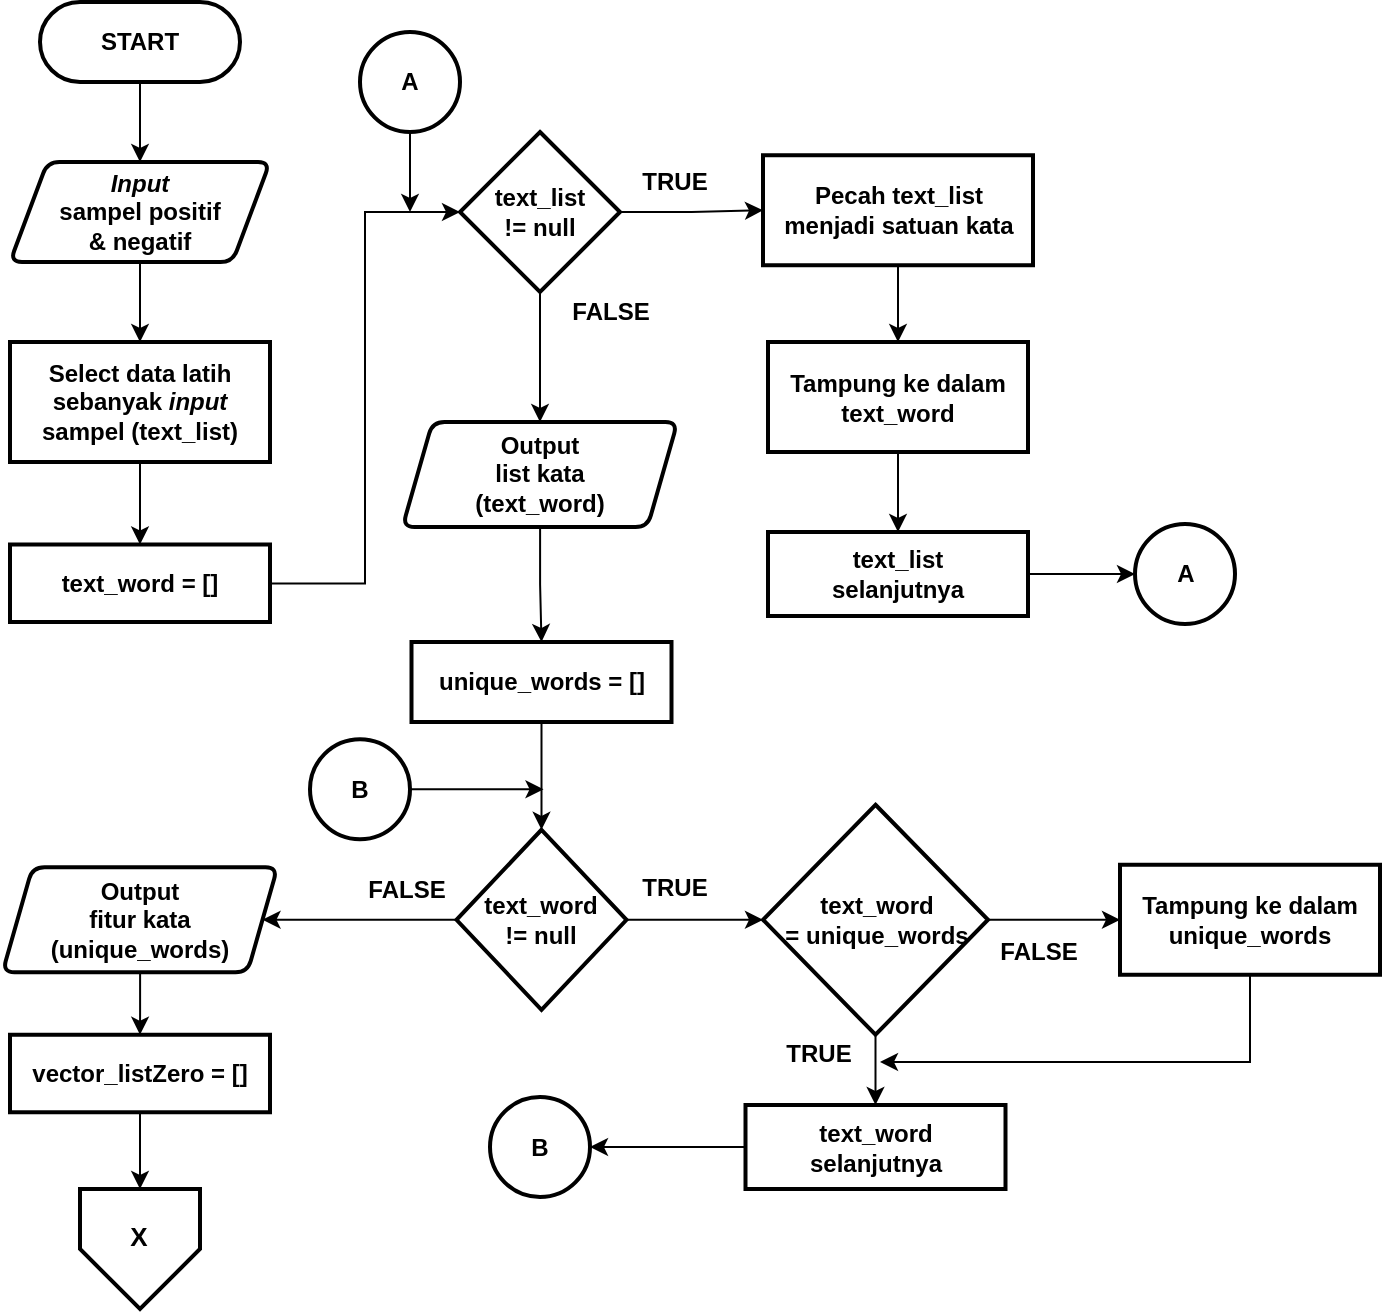 <mxfile version="14.2.9" type="device"><diagram id="SyEaiB4k9rFEV8aCKWMm" name="Page-1"><mxGraphModel dx="1021" dy="500" grid="1" gridSize="10" guides="1" tooltips="1" connect="1" arrows="1" fold="1" page="1" pageScale="1" pageWidth="827" pageHeight="1169" math="0" shadow="0"><root><mxCell id="0"/><mxCell id="1" parent="0"/><mxCell id="Gv0CcBgWCxHA8u8fT9qb-3" style="edgeStyle=orthogonalEdgeStyle;rounded=0;orthogonalLoop=1;jettySize=auto;html=1;entryX=0.5;entryY=0;entryDx=0;entryDy=0;" parent="1" source="Gv0CcBgWCxHA8u8fT9qb-1" target="Gv0CcBgWCxHA8u8fT9qb-2" edge="1"><mxGeometry relative="1" as="geometry"/></mxCell><mxCell id="Gv0CcBgWCxHA8u8fT9qb-1" value="START" style="rounded=1;whiteSpace=wrap;html=1;absoluteArcSize=1;arcSize=41;strokeWidth=2;fontStyle=1" parent="1" vertex="1"><mxGeometry x="70" y="40" width="100" height="40" as="geometry"/></mxCell><mxCell id="Gv0CcBgWCxHA8u8fT9qb-36" style="edgeStyle=orthogonalEdgeStyle;rounded=0;orthogonalLoop=1;jettySize=auto;html=1;entryX=0.5;entryY=0;entryDx=0;entryDy=0;" parent="1" source="Gv0CcBgWCxHA8u8fT9qb-2" target="Gv0CcBgWCxHA8u8fT9qb-4" edge="1"><mxGeometry relative="1" as="geometry"/></mxCell><mxCell id="Gv0CcBgWCxHA8u8fT9qb-2" value="&lt;b&gt;&lt;i&gt;Input&lt;br&gt;&lt;/i&gt;sampel positif &lt;br&gt;&amp;amp; negatif&lt;/b&gt;" style="shape=parallelogram;html=1;strokeWidth=2;perimeter=parallelogramPerimeter;whiteSpace=wrap;rounded=1;arcSize=12;size=0.144;" parent="1" vertex="1"><mxGeometry x="55" y="120" width="130" height="50" as="geometry"/></mxCell><mxCell id="Gv0CcBgWCxHA8u8fT9qb-73" style="edgeStyle=orthogonalEdgeStyle;rounded=0;orthogonalLoop=1;jettySize=auto;html=1;entryX=0.5;entryY=0;entryDx=0;entryDy=0;" parent="1" source="Gv0CcBgWCxHA8u8fT9qb-4" target="Gv0CcBgWCxHA8u8fT9qb-72" edge="1"><mxGeometry relative="1" as="geometry"/></mxCell><mxCell id="Gv0CcBgWCxHA8u8fT9qb-4" value="&lt;b&gt;Select data latih sebanyak&amp;nbsp;&lt;i&gt;input &lt;/i&gt;sampel (text_list)&lt;/b&gt;" style="rounded=1;whiteSpace=wrap;html=1;absoluteArcSize=1;arcSize=0;strokeWidth=2;" parent="1" vertex="1"><mxGeometry x="55" y="210" width="130" height="60" as="geometry"/></mxCell><mxCell id="Gv0CcBgWCxHA8u8fT9qb-83" style="edgeStyle=orthogonalEdgeStyle;rounded=0;orthogonalLoop=1;jettySize=auto;html=1;entryX=0.5;entryY=0;entryDx=0;entryDy=0;" parent="1" source="Gv0CcBgWCxHA8u8fT9qb-6" target="Gv0CcBgWCxHA8u8fT9qb-80" edge="1"><mxGeometry relative="1" as="geometry"/></mxCell><mxCell id="Gv0CcBgWCxHA8u8fT9qb-6" value="&lt;b&gt;Pecah&amp;nbsp;&lt;/b&gt;&lt;b&gt;text_list&lt;br&gt;&lt;/b&gt;&lt;b&gt;menjadi satuan kata&lt;br&gt;&lt;/b&gt;" style="rounded=1;whiteSpace=wrap;html=1;absoluteArcSize=1;arcSize=0;strokeWidth=2;" parent="1" vertex="1"><mxGeometry x="431.5" y="116.62" width="135" height="55" as="geometry"/></mxCell><mxCell id="Gv0CcBgWCxHA8u8fT9qb-44" style="edgeStyle=orthogonalEdgeStyle;rounded=0;orthogonalLoop=1;jettySize=auto;html=1;entryX=0;entryY=0.5;entryDx=0;entryDy=0;entryPerimeter=0;" parent="1" source="Gv0CcBgWCxHA8u8fT9qb-10" target="Gv0CcBgWCxHA8u8fT9qb-14" edge="1"><mxGeometry relative="1" as="geometry"/></mxCell><mxCell id="Gv0CcBgWCxHA8u8fT9qb-99" style="edgeStyle=orthogonalEdgeStyle;rounded=0;orthogonalLoop=1;jettySize=auto;html=1;entryX=1;entryY=0.5;entryDx=0;entryDy=0;" parent="1" source="Gv0CcBgWCxHA8u8fT9qb-10" target="Gv0CcBgWCxHA8u8fT9qb-52" edge="1"><mxGeometry relative="1" as="geometry"/></mxCell><mxCell id="Gv0CcBgWCxHA8u8fT9qb-10" value="text_word&lt;br&gt;!= null" style="strokeWidth=2;html=1;shape=mxgraph.flowchart.decision;whiteSpace=wrap;fontStyle=1" parent="1" vertex="1"><mxGeometry x="278.25" y="453.88" width="85" height="90" as="geometry"/></mxCell><mxCell id="Gv0CcBgWCxHA8u8fT9qb-105" style="edgeStyle=orthogonalEdgeStyle;rounded=0;orthogonalLoop=1;jettySize=auto;html=1;" parent="1" source="Gv0CcBgWCxHA8u8fT9qb-12" edge="1"><mxGeometry relative="1" as="geometry"><mxPoint x="490" y="570" as="targetPoint"/><Array as="points"><mxPoint x="675" y="570"/></Array></mxGeometry></mxCell><mxCell id="Gv0CcBgWCxHA8u8fT9qb-12" value="&lt;b&gt;Tampung ke dalam unique_words&lt;br&gt;&lt;/b&gt;" style="rounded=1;whiteSpace=wrap;html=1;absoluteArcSize=1;arcSize=0;strokeWidth=2;" parent="1" vertex="1"><mxGeometry x="610" y="471.38" width="130" height="55" as="geometry"/></mxCell><mxCell id="Gv0CcBgWCxHA8u8fT9qb-103" style="edgeStyle=orthogonalEdgeStyle;rounded=0;orthogonalLoop=1;jettySize=auto;html=1;entryX=0.5;entryY=0;entryDx=0;entryDy=0;" parent="1" source="Gv0CcBgWCxHA8u8fT9qb-14" target="Gv0CcBgWCxHA8u8fT9qb-28" edge="1"><mxGeometry relative="1" as="geometry"/></mxCell><mxCell id="Gv0CcBgWCxHA8u8fT9qb-104" style="edgeStyle=orthogonalEdgeStyle;rounded=0;orthogonalLoop=1;jettySize=auto;html=1;entryX=0;entryY=0.5;entryDx=0;entryDy=0;" parent="1" source="Gv0CcBgWCxHA8u8fT9qb-14" target="Gv0CcBgWCxHA8u8fT9qb-12" edge="1"><mxGeometry relative="1" as="geometry"/></mxCell><mxCell id="Gv0CcBgWCxHA8u8fT9qb-14" value="text_word &lt;br&gt;= unique_words" style="strokeWidth=2;html=1;shape=mxgraph.flowchart.decision;whiteSpace=wrap;fontStyle=1" parent="1" vertex="1"><mxGeometry x="431.5" y="441.38" width="112.5" height="115" as="geometry"/></mxCell><mxCell id="Gv0CcBgWCxHA8u8fT9qb-18" style="edgeStyle=orthogonalEdgeStyle;rounded=0;orthogonalLoop=1;jettySize=auto;html=1;entryX=0.5;entryY=0;entryDx=0;entryDy=0;entryPerimeter=0;" parent="1" source="Gv0CcBgWCxHA8u8fT9qb-15" target="Gv0CcBgWCxHA8u8fT9qb-10" edge="1"><mxGeometry relative="1" as="geometry"/></mxCell><mxCell id="Gv0CcBgWCxHA8u8fT9qb-15" value="&lt;b&gt;unique_words = []&lt;br&gt;&lt;/b&gt;" style="rounded=1;whiteSpace=wrap;html=1;absoluteArcSize=1;arcSize=0;strokeWidth=2;" parent="1" vertex="1"><mxGeometry x="255.75" y="360" width="130" height="40" as="geometry"/></mxCell><mxCell id="Gv0CcBgWCxHA8u8fT9qb-21" value="B" style="strokeWidth=2;html=1;shape=mxgraph.flowchart.start_2;whiteSpace=wrap;fontStyle=1" parent="1" vertex="1"><mxGeometry x="295" y="587.5" width="50" height="50" as="geometry"/></mxCell><mxCell id="Gv0CcBgWCxHA8u8fT9qb-24" value="TRUE" style="text;html=1;align=center;verticalAlign=middle;resizable=0;points=[];autosize=1;fontStyle=1" parent="1" vertex="1"><mxGeometry x="362.25" y="472.63" width="50" height="20" as="geometry"/></mxCell><mxCell id="Gv0CcBgWCxHA8u8fT9qb-50" style="edgeStyle=orthogonalEdgeStyle;rounded=0;orthogonalLoop=1;jettySize=auto;html=1;" parent="1" source="Gv0CcBgWCxHA8u8fT9qb-28" target="Gv0CcBgWCxHA8u8fT9qb-21" edge="1"><mxGeometry relative="1" as="geometry"><mxPoint x="365.75" y="723.63" as="targetPoint"/></mxGeometry></mxCell><mxCell id="Gv0CcBgWCxHA8u8fT9qb-28" value="&lt;b&gt;text_word&lt;br&gt;selanjutnya&lt;br&gt;&lt;/b&gt;" style="rounded=1;whiteSpace=wrap;html=1;absoluteArcSize=1;arcSize=0;strokeWidth=2;" parent="1" vertex="1"><mxGeometry x="422.75" y="591.5" width="130" height="42" as="geometry"/></mxCell><mxCell id="Gv0CcBgWCxHA8u8fT9qb-42" style="edgeStyle=orthogonalEdgeStyle;rounded=0;orthogonalLoop=1;jettySize=auto;html=1;" parent="1" source="Gv0CcBgWCxHA8u8fT9qb-31" edge="1"><mxGeometry relative="1" as="geometry"><mxPoint x="321.75" y="433.63" as="targetPoint"/></mxGeometry></mxCell><mxCell id="Gv0CcBgWCxHA8u8fT9qb-31" value="B" style="strokeWidth=2;html=1;shape=mxgraph.flowchart.start_2;whiteSpace=wrap;fontStyle=1" parent="1" vertex="1"><mxGeometry x="205" y="408.63" width="50" height="50" as="geometry"/></mxCell><mxCell id="Gv0CcBgWCxHA8u8fT9qb-45" value="TRUE" style="text;html=1;align=center;verticalAlign=middle;resizable=0;points=[];autosize=1;fontStyle=1" parent="1" vertex="1"><mxGeometry x="434" y="556.38" width="50" height="20" as="geometry"/></mxCell><mxCell id="Gv0CcBgWCxHA8u8fT9qb-49" value="FALSE" style="text;html=1;align=center;verticalAlign=middle;resizable=0;points=[];autosize=1;fontStyle=1" parent="1" vertex="1"><mxGeometry x="544" y="505.13" width="50" height="20" as="geometry"/></mxCell><mxCell id="Gv0CcBgWCxHA8u8fT9qb-109" style="edgeStyle=orthogonalEdgeStyle;rounded=0;orthogonalLoop=1;jettySize=auto;html=1;entryX=0.5;entryY=0;entryDx=0;entryDy=0;" parent="1" source="Gv0CcBgWCxHA8u8fT9qb-52" target="Gv0CcBgWCxHA8u8fT9qb-107" edge="1"><mxGeometry relative="1" as="geometry"/></mxCell><mxCell id="Gv0CcBgWCxHA8u8fT9qb-52" value="Output&lt;br&gt;fitur kata (&lt;span&gt;unique_words&lt;/span&gt;)" style="shape=parallelogram;html=1;strokeWidth=2;perimeter=parallelogramPerimeter;whiteSpace=wrap;rounded=1;arcSize=12;size=0.109;fontStyle=1" parent="1" vertex="1"><mxGeometry x="51.25" y="472.63" width="137.5" height="52.5" as="geometry"/></mxCell><mxCell id="Gv0CcBgWCxHA8u8fT9qb-53" value="FALSE" style="text;html=1;align=center;verticalAlign=middle;resizable=0;points=[];autosize=1;fontStyle=1" parent="1" vertex="1"><mxGeometry x="228.25" y="473.63" width="50" height="20" as="geometry"/></mxCell><mxCell id="Gv0CcBgWCxHA8u8fT9qb-82" style="edgeStyle=orthogonalEdgeStyle;rounded=0;orthogonalLoop=1;jettySize=auto;html=1;entryX=0;entryY=0.5;entryDx=0;entryDy=0;" parent="1" source="Gv0CcBgWCxHA8u8fT9qb-70" target="Gv0CcBgWCxHA8u8fT9qb-6" edge="1"><mxGeometry relative="1" as="geometry"/></mxCell><mxCell id="Gv0CcBgWCxHA8u8fT9qb-95" style="edgeStyle=orthogonalEdgeStyle;rounded=0;orthogonalLoop=1;jettySize=auto;html=1;entryX=0.5;entryY=0;entryDx=0;entryDy=0;" parent="1" source="Gv0CcBgWCxHA8u8fT9qb-70" target="Gv0CcBgWCxHA8u8fT9qb-94" edge="1"><mxGeometry relative="1" as="geometry"/></mxCell><mxCell id="Gv0CcBgWCxHA8u8fT9qb-70" value="text_list &lt;br&gt;!= null" style="strokeWidth=2;html=1;shape=mxgraph.flowchart.decision;whiteSpace=wrap;fontStyle=1" parent="1" vertex="1"><mxGeometry x="280" y="105" width="80" height="80" as="geometry"/></mxCell><mxCell id="Gv0CcBgWCxHA8u8fT9qb-78" style="edgeStyle=orthogonalEdgeStyle;rounded=0;orthogonalLoop=1;jettySize=auto;html=1;entryX=0;entryY=0.5;entryDx=0;entryDy=0;entryPerimeter=0;" parent="1" source="Gv0CcBgWCxHA8u8fT9qb-72" target="Gv0CcBgWCxHA8u8fT9qb-70" edge="1"><mxGeometry relative="1" as="geometry"/></mxCell><mxCell id="Gv0CcBgWCxHA8u8fT9qb-72" value="&lt;b&gt;text_word = []&lt;/b&gt;" style="rounded=1;whiteSpace=wrap;html=1;absoluteArcSize=1;arcSize=0;strokeWidth=2;" parent="1" vertex="1"><mxGeometry x="55" y="311.25" width="130" height="38.75" as="geometry"/></mxCell><mxCell id="Gv0CcBgWCxHA8u8fT9qb-86" style="edgeStyle=orthogonalEdgeStyle;rounded=0;orthogonalLoop=1;jettySize=auto;html=1;" parent="1" source="Gv0CcBgWCxHA8u8fT9qb-80" target="Gv0CcBgWCxHA8u8fT9qb-85" edge="1"><mxGeometry relative="1" as="geometry"/></mxCell><mxCell id="Gv0CcBgWCxHA8u8fT9qb-80" value="&lt;b&gt;Tampung ke dalam text_word&lt;br&gt;&lt;/b&gt;" style="rounded=1;whiteSpace=wrap;html=1;absoluteArcSize=1;arcSize=0;strokeWidth=2;" parent="1" vertex="1"><mxGeometry x="434" y="210" width="130" height="55" as="geometry"/></mxCell><mxCell id="Gv0CcBgWCxHA8u8fT9qb-88" style="edgeStyle=orthogonalEdgeStyle;rounded=0;orthogonalLoop=1;jettySize=auto;html=1;entryX=0;entryY=0.5;entryDx=0;entryDy=0;entryPerimeter=0;" parent="1" source="Gv0CcBgWCxHA8u8fT9qb-85" target="Gv0CcBgWCxHA8u8fT9qb-87" edge="1"><mxGeometry relative="1" as="geometry"/></mxCell><mxCell id="Gv0CcBgWCxHA8u8fT9qb-85" value="&lt;b&gt;text_list&lt;/b&gt;&lt;b&gt;&lt;br&gt;selanjutnya&lt;br&gt;&lt;/b&gt;" style="rounded=1;whiteSpace=wrap;html=1;absoluteArcSize=1;arcSize=0;strokeWidth=2;" parent="1" vertex="1"><mxGeometry x="434" y="305" width="130" height="42" as="geometry"/></mxCell><mxCell id="Gv0CcBgWCxHA8u8fT9qb-87" value="A" style="strokeWidth=2;html=1;shape=mxgraph.flowchart.start_2;whiteSpace=wrap;fontStyle=1" parent="1" vertex="1"><mxGeometry x="617.5" y="301" width="50" height="50" as="geometry"/></mxCell><mxCell id="Gv0CcBgWCxHA8u8fT9qb-90" style="edgeStyle=orthogonalEdgeStyle;rounded=0;orthogonalLoop=1;jettySize=auto;html=1;" parent="1" source="Gv0CcBgWCxHA8u8fT9qb-89" edge="1"><mxGeometry relative="1" as="geometry"><mxPoint x="255.0" y="145" as="targetPoint"/></mxGeometry></mxCell><mxCell id="Gv0CcBgWCxHA8u8fT9qb-89" value="A" style="strokeWidth=2;html=1;shape=mxgraph.flowchart.start_2;whiteSpace=wrap;fontStyle=1" parent="1" vertex="1"><mxGeometry x="230" y="55" width="50" height="50" as="geometry"/></mxCell><mxCell id="Gv0CcBgWCxHA8u8fT9qb-93" value="TRUE" style="text;html=1;align=center;verticalAlign=middle;resizable=0;points=[];autosize=1;fontStyle=1" parent="1" vertex="1"><mxGeometry x="362" y="120" width="50" height="20" as="geometry"/></mxCell><mxCell id="Gv0CcBgWCxHA8u8fT9qb-98" style="edgeStyle=orthogonalEdgeStyle;rounded=0;orthogonalLoop=1;jettySize=auto;html=1;entryX=0.5;entryY=0;entryDx=0;entryDy=0;" parent="1" source="Gv0CcBgWCxHA8u8fT9qb-94" target="Gv0CcBgWCxHA8u8fT9qb-15" edge="1"><mxGeometry relative="1" as="geometry"/></mxCell><mxCell id="Gv0CcBgWCxHA8u8fT9qb-94" value="Output&lt;br&gt;list kata&lt;br&gt;(&lt;span&gt;text_word&lt;/span&gt;)" style="shape=parallelogram;html=1;strokeWidth=2;perimeter=parallelogramPerimeter;whiteSpace=wrap;rounded=1;arcSize=12;size=0.109;fontStyle=1" parent="1" vertex="1"><mxGeometry x="251.25" y="250" width="137.5" height="52.5" as="geometry"/></mxCell><mxCell id="Gv0CcBgWCxHA8u8fT9qb-97" value="FALSE" style="text;html=1;align=center;verticalAlign=middle;resizable=0;points=[];autosize=1;fontStyle=1" parent="1" vertex="1"><mxGeometry x="330" y="185" width="50" height="20" as="geometry"/></mxCell><mxCell id="hnZxnm2QTlBVGvpSPRzG-3" style="edgeStyle=orthogonalEdgeStyle;rounded=0;orthogonalLoop=1;jettySize=auto;html=1;entryX=0.5;entryY=0;entryDx=0;entryDy=0;" edge="1" parent="1" source="Gv0CcBgWCxHA8u8fT9qb-107" target="hnZxnm2QTlBVGvpSPRzG-2"><mxGeometry relative="1" as="geometry"/></mxCell><mxCell id="Gv0CcBgWCxHA8u8fT9qb-107" value="&lt;span style=&quot;font-weight: 700&quot;&gt;vector_listZero = []&lt;/span&gt;" style="rounded=1;whiteSpace=wrap;html=1;absoluteArcSize=1;arcSize=0;strokeWidth=2;" parent="1" vertex="1"><mxGeometry x="55" y="556.38" width="130" height="38.75" as="geometry"/></mxCell><mxCell id="hnZxnm2QTlBVGvpSPRzG-2" value="" style="verticalLabelPosition=bottom;verticalAlign=top;html=1;shape=offPageConnector;rounded=0;size=0.5;strokeWidth=2;" vertex="1" parent="1"><mxGeometry x="90" y="633.5" width="60" height="60" as="geometry"/></mxCell><mxCell id="hnZxnm2QTlBVGvpSPRzG-4" value="&lt;span style=&quot;font-size: 13px;&quot;&gt;X&lt;/span&gt;" style="text;html=1;align=center;verticalAlign=middle;resizable=0;points=[];autosize=1;fontSize=13;fontStyle=1" vertex="1" parent="1"><mxGeometry x="109" y="647" width="20" height="20" as="geometry"/></mxCell></root></mxGraphModel></diagram></mxfile>
